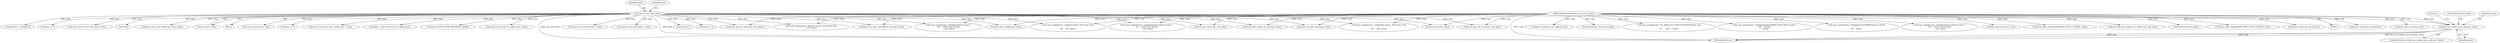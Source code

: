 digraph "0_linux_0b79459b482e85cb7426aa7da683a9f2c97aeae1_2@pointer" {
"1000364" [label="(Call,kvm_pv_enable_async_pf(vcpu, data))"];
"1000112" [label="(MethodParameterIn,struct kvm_vcpu *vcpu)"];
"1000126" [label="(Call,data = msr_info->data)"];
"1000552" [label="(Call,guest_cpuid_has_osvw(vcpu))"];
"1000603" [label="(Call,kvm_pmu_msr(vcpu, msr))"];
"1000489" [label="(Call,kvm_pmu_set_msr(vcpu, msr, data))"];
"1000300" [label="(Call,vcpu->arch.time = data)"];
"1000368" [label="(Literal,1)"];
"1000496" [label="(Call,data != 0)"];
"1000220" [label="(Call,kvm_set_apic_base(vcpu, data))"];
"1000249" [label="(Call,data - vcpu->arch.ia32_tsc_adjust_msr)"];
"1000369" [label="(ControlStructure,break;)"];
"1000237" [label="(Call,guest_cpuid_has_tsc_adjust(vcpu))"];
"1000607" [label="(Call,kvm_pmu_set_msr(vcpu, msr, data))"];
"1000458" [label="(Call,data != 0)"];
"1000112" [label="(MethodParameterIn,struct kvm_vcpu *vcpu)"];
"1000127" [label="(Identifier,data)"];
"1000624" [label="(Call,vcpu_unimpl(vcpu, \"ignored wrmsr: 0x%x data %llx\n\",\n\t\t\t\t    msr, data))"];
"1000147" [label="(Call,data &= ~(u64)0x40)"];
"1000430" [label="(Call,accumulate_steal_time(vcpu))"];
"1000179" [label="(Call,data != 0)"];
"1000126" [label="(Call,data = msr_info->data)"];
"1000449" [label="(Call,set_msr_mce(vcpu, msr, data))"];
"1000279" [label="(Call,vcpu->kvm->arch.wall_clock = data)"];
"1000192" [label="(Call,!data)"];
"1000207" [label="(Call,vcpu_unimpl(vcpu, \"%s: MSR_IA32_DEBUGCTLMSR 0x%llx, nop\n\",\n\t\t\t    __func__, data))"];
"1000183" [label="(Call,vcpu_unimpl(vcpu, \"unimplemented MMIO_CONF_BASE wrmsr: \"\n\t\t\t\t    \"0x%llx\n\", data))"];
"1000288" [label="(Call,kvm_write_wall_clock(vcpu->kvm, data))"];
"1000128" [label="(Call,msr_info->data)"];
"1000114" [label="(Block,)"];
"1000170" [label="(Call,vcpu_unimpl(vcpu, \"unimplemented HWCR wrmsr: 0x%llx\n\",\n\t\t\t\t    data))"];
"1000461" [label="(Call,vcpu_unimpl(vcpu, \"unimplemented perfctr wrmsr: \"\n\t\t\t\t    \"0x%x data 0x%llx\n\", msr, data))"];
"1000485" [label="(Call,kvm_pmu_msr(vcpu, msr))"];
"1000433" [label="(Call,kvm_make_request(KVM_REQ_STEAL_UPDATE, vcpu))"];
"1000256" [label="(Call,kvm_x86_ops->adjust_tsc_offset(vcpu, adj, true))"];
"1000615" [label="(Call,vcpu_unimpl(vcpu, \"unhandled wrmsr: 0x%x data %llx\n\",\n\t\t\t\t    msr, data))"];
"1000143" [label="(Call,set_efer(vcpu, data))"];
"1000543" [label="(Call,vcpu_unimpl(vcpu, \"ignored wrmsr: 0x%x data %llx\n\", msr, data))"];
"1000231" [label="(Call,kvm_set_lapic_tscdeadline_msr(vcpu, data))"];
"1000269" [label="(Call,vcpu->arch.ia32_misc_enable_msr = data)"];
"1000132" [label="(Identifier,msr)"];
"1000499" [label="(Call,vcpu_unimpl(vcpu, \"disabled perfctr wrmsr: \"\n\t\t\t\t    \"0x%x data 0x%llx\n\", msr, data))"];
"1000378" [label="(Call,data & KVM_STEAL_RESERVED_MASK)"];
"1000632" [label="(MethodReturn,int)"];
"1000298" [label="(Call,kvmclock_reset(vcpu))"];
"1000599" [label="(Call,xen_hvm_config(vcpu, data))"];
"1000365" [label="(Identifier,vcpu)"];
"1000307" [label="(Call,kvm_make_request(KVM_REQ_CLOCK_UPDATE, vcpu))"];
"1000260" [label="(Call,vcpu->arch.ia32_tsc_adjust_msr = data)"];
"1000556" [label="(Call,vcpu->arch.osvw.length = data)"];
"1000573" [label="(Call,vcpu->arch.osvw.status = data)"];
"1000366" [label="(Identifier,data)"];
"1000471" [label="(Call,vcpu_unimpl(vcpu, \"unimplemented perfctr wrmsr: \"\n\t\t\t    \"0x%x data 0x%llx\n\", msr, data))"];
"1000569" [label="(Call,guest_cpuid_has_osvw(vcpu))"];
"1000312" [label="(Call,data & 1)"];
"1000363" [label="(ControlStructure,if (kvm_pv_enable_async_pf(vcpu, data)))"];
"1000364" [label="(Call,kvm_pv_enable_async_pf(vcpu, data))"];
"1000439" [label="(Call,kvm_lapic_enable_pv_eoi(vcpu, data))"];
"1000364" -> "1000363"  [label="AST: "];
"1000364" -> "1000366"  [label="CFG: "];
"1000365" -> "1000364"  [label="AST: "];
"1000366" -> "1000364"  [label="AST: "];
"1000368" -> "1000364"  [label="CFG: "];
"1000369" -> "1000364"  [label="CFG: "];
"1000364" -> "1000632"  [label="DDG: vcpu"];
"1000364" -> "1000632"  [label="DDG: kvm_pv_enable_async_pf(vcpu, data)"];
"1000364" -> "1000632"  [label="DDG: data"];
"1000112" -> "1000364"  [label="DDG: vcpu"];
"1000126" -> "1000364"  [label="DDG: data"];
"1000112" -> "1000111"  [label="AST: "];
"1000112" -> "1000632"  [label="DDG: vcpu"];
"1000112" -> "1000143"  [label="DDG: vcpu"];
"1000112" -> "1000170"  [label="DDG: vcpu"];
"1000112" -> "1000183"  [label="DDG: vcpu"];
"1000112" -> "1000207"  [label="DDG: vcpu"];
"1000112" -> "1000220"  [label="DDG: vcpu"];
"1000112" -> "1000231"  [label="DDG: vcpu"];
"1000112" -> "1000237"  [label="DDG: vcpu"];
"1000112" -> "1000256"  [label="DDG: vcpu"];
"1000112" -> "1000298"  [label="DDG: vcpu"];
"1000112" -> "1000307"  [label="DDG: vcpu"];
"1000112" -> "1000430"  [label="DDG: vcpu"];
"1000112" -> "1000433"  [label="DDG: vcpu"];
"1000112" -> "1000439"  [label="DDG: vcpu"];
"1000112" -> "1000449"  [label="DDG: vcpu"];
"1000112" -> "1000461"  [label="DDG: vcpu"];
"1000112" -> "1000471"  [label="DDG: vcpu"];
"1000112" -> "1000485"  [label="DDG: vcpu"];
"1000112" -> "1000489"  [label="DDG: vcpu"];
"1000112" -> "1000499"  [label="DDG: vcpu"];
"1000112" -> "1000543"  [label="DDG: vcpu"];
"1000112" -> "1000552"  [label="DDG: vcpu"];
"1000112" -> "1000569"  [label="DDG: vcpu"];
"1000112" -> "1000599"  [label="DDG: vcpu"];
"1000112" -> "1000603"  [label="DDG: vcpu"];
"1000112" -> "1000607"  [label="DDG: vcpu"];
"1000112" -> "1000615"  [label="DDG: vcpu"];
"1000112" -> "1000624"  [label="DDG: vcpu"];
"1000126" -> "1000114"  [label="AST: "];
"1000126" -> "1000128"  [label="CFG: "];
"1000127" -> "1000126"  [label="AST: "];
"1000128" -> "1000126"  [label="AST: "];
"1000132" -> "1000126"  [label="CFG: "];
"1000126" -> "1000632"  [label="DDG: data"];
"1000126" -> "1000632"  [label="DDG: msr_info->data"];
"1000126" -> "1000143"  [label="DDG: data"];
"1000126" -> "1000147"  [label="DDG: data"];
"1000126" -> "1000179"  [label="DDG: data"];
"1000126" -> "1000192"  [label="DDG: data"];
"1000126" -> "1000220"  [label="DDG: data"];
"1000126" -> "1000231"  [label="DDG: data"];
"1000126" -> "1000249"  [label="DDG: data"];
"1000126" -> "1000260"  [label="DDG: data"];
"1000126" -> "1000269"  [label="DDG: data"];
"1000126" -> "1000279"  [label="DDG: data"];
"1000126" -> "1000288"  [label="DDG: data"];
"1000126" -> "1000300"  [label="DDG: data"];
"1000126" -> "1000312"  [label="DDG: data"];
"1000126" -> "1000378"  [label="DDG: data"];
"1000126" -> "1000439"  [label="DDG: data"];
"1000126" -> "1000449"  [label="DDG: data"];
"1000126" -> "1000458"  [label="DDG: data"];
"1000126" -> "1000471"  [label="DDG: data"];
"1000126" -> "1000489"  [label="DDG: data"];
"1000126" -> "1000496"  [label="DDG: data"];
"1000126" -> "1000499"  [label="DDG: data"];
"1000126" -> "1000543"  [label="DDG: data"];
"1000126" -> "1000556"  [label="DDG: data"];
"1000126" -> "1000573"  [label="DDG: data"];
"1000126" -> "1000599"  [label="DDG: data"];
"1000126" -> "1000607"  [label="DDG: data"];
"1000126" -> "1000615"  [label="DDG: data"];
"1000126" -> "1000624"  [label="DDG: data"];
}
